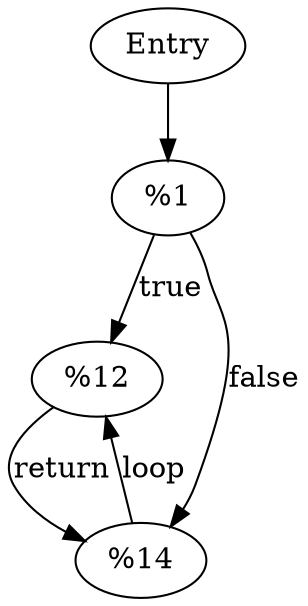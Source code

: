 digraph CFG {
    rankdir=TB;

    // Nodes representing basic blocks
    start [label="Entry"];
    block1 [label="%1"];
    block12 [label="%12"];
    block14 [label="%14"];
    
    // Edges representing control flow
    start -> block1;
    block1 -> block12 [label="true"];
    block1 -> block14 [label="false"];
    block14 -> block12 [label="loop"];
    block12 -> block14 [label="return"];
}
